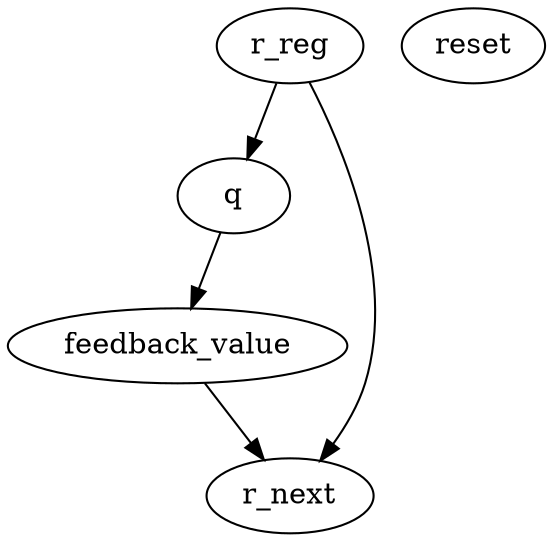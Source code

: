 strict digraph "" {
	q -> feedback_value	[weight=1.0];
	r_reg -> q	[weight=1.0];
	r_reg -> r_next	[weight=1.0];
	feedback_value -> r_next	[weight=1.0];
	reset;
}
